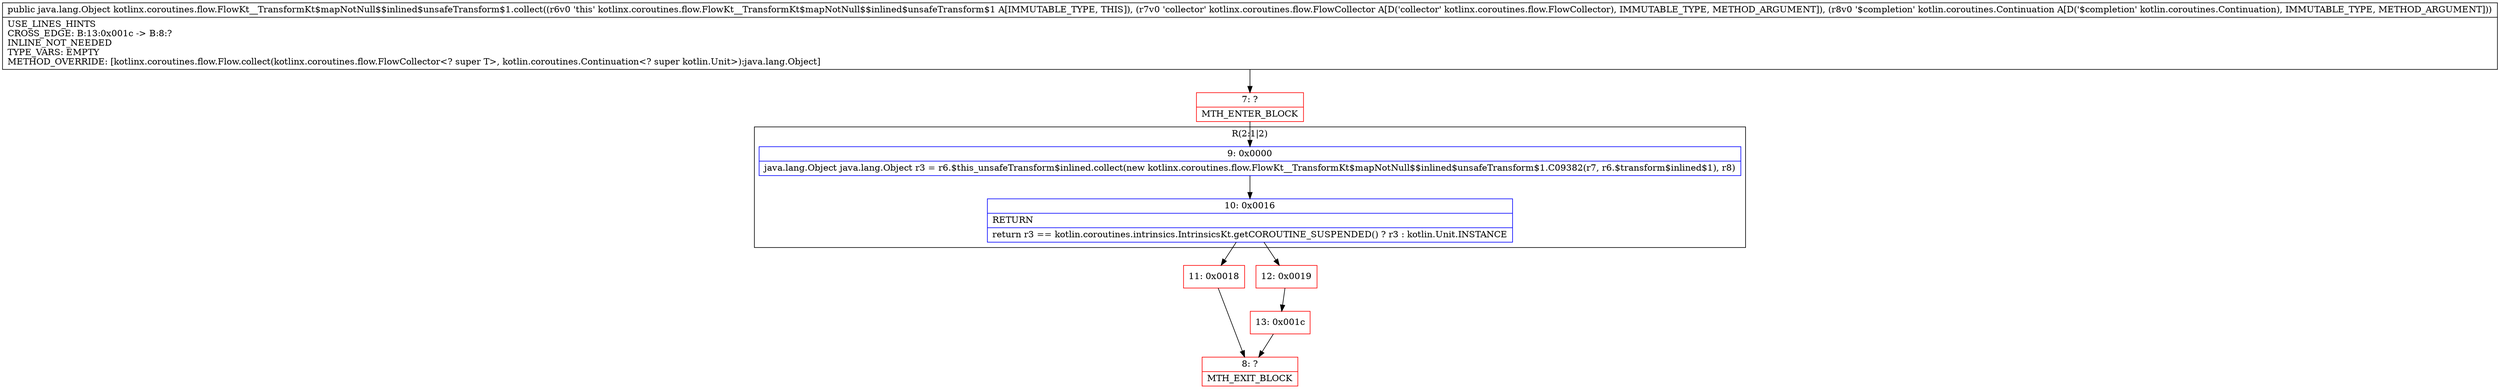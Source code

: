 digraph "CFG forkotlinx.coroutines.flow.FlowKt__TransformKt$mapNotNull$$inlined$unsafeTransform$1.collect(Lkotlinx\/coroutines\/flow\/FlowCollector;Lkotlin\/coroutines\/Continuation;)Ljava\/lang\/Object;" {
subgraph cluster_Region_1756106045 {
label = "R(2:1|2)";
node [shape=record,color=blue];
Node_9 [shape=record,label="{9\:\ 0x0000|java.lang.Object java.lang.Object r3 = r6.$this_unsafeTransform$inlined.collect(new kotlinx.coroutines.flow.FlowKt__TransformKt$mapNotNull$$inlined$unsafeTransform$1.C09382(r7, r6.$transform$inlined$1), r8)\l}"];
Node_10 [shape=record,label="{10\:\ 0x0016|RETURN\l|return r3 == kotlin.coroutines.intrinsics.IntrinsicsKt.getCOROUTINE_SUSPENDED() ? r3 : kotlin.Unit.INSTANCE\l}"];
}
Node_7 [shape=record,color=red,label="{7\:\ ?|MTH_ENTER_BLOCK\l}"];
Node_11 [shape=record,color=red,label="{11\:\ 0x0018}"];
Node_8 [shape=record,color=red,label="{8\:\ ?|MTH_EXIT_BLOCK\l}"];
Node_12 [shape=record,color=red,label="{12\:\ 0x0019}"];
Node_13 [shape=record,color=red,label="{13\:\ 0x001c}"];
MethodNode[shape=record,label="{public java.lang.Object kotlinx.coroutines.flow.FlowKt__TransformKt$mapNotNull$$inlined$unsafeTransform$1.collect((r6v0 'this' kotlinx.coroutines.flow.FlowKt__TransformKt$mapNotNull$$inlined$unsafeTransform$1 A[IMMUTABLE_TYPE, THIS]), (r7v0 'collector' kotlinx.coroutines.flow.FlowCollector A[D('collector' kotlinx.coroutines.flow.FlowCollector), IMMUTABLE_TYPE, METHOD_ARGUMENT]), (r8v0 '$completion' kotlin.coroutines.Continuation A[D('$completion' kotlin.coroutines.Continuation), IMMUTABLE_TYPE, METHOD_ARGUMENT]))  | USE_LINES_HINTS\lCROSS_EDGE: B:13:0x001c \-\> B:8:?\lINLINE_NOT_NEEDED\lTYPE_VARS: EMPTY\lMETHOD_OVERRIDE: [kotlinx.coroutines.flow.Flow.collect(kotlinx.coroutines.flow.FlowCollector\<? super T\>, kotlin.coroutines.Continuation\<? super kotlin.Unit\>):java.lang.Object]\l}"];
MethodNode -> Node_7;Node_9 -> Node_10;
Node_10 -> Node_11;
Node_10 -> Node_12;
Node_7 -> Node_9;
Node_11 -> Node_8;
Node_12 -> Node_13;
Node_13 -> Node_8;
}

